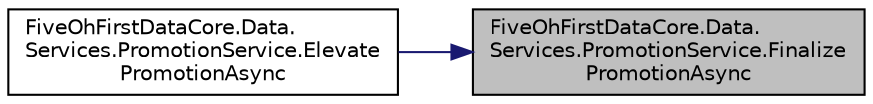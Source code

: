 digraph "FiveOhFirstDataCore.Data.Services.PromotionService.FinalizePromotionAsync"
{
 // LATEX_PDF_SIZE
  edge [fontname="Helvetica",fontsize="10",labelfontname="Helvetica",labelfontsize="10"];
  node [fontname="Helvetica",fontsize="10",shape=record];
  rankdir="RL";
  Node1 [label="FiveOhFirstDataCore.Data.\lServices.PromotionService.Finalize\lPromotionAsync",height=0.2,width=0.4,color="black", fillcolor="grey75", style="filled", fontcolor="black",tooltip="Finalize a promotion."];
  Node1 -> Node2 [dir="back",color="midnightblue",fontsize="10",style="solid",fontname="Helvetica"];
  Node2 [label="FiveOhFirstDataCore.Data.\lServices.PromotionService.Elevate\lPromotionAsync",height=0.2,width=0.4,color="black", fillcolor="white", style="filled",URL="$class_five_oh_first_data_core_1_1_data_1_1_services_1_1_promotion_service.html#a2bf9a19934dabb6fe744f57756b8a653",tooltip="Elevates a promotion to the next stage. Will finalize a promotion if able."];
}
